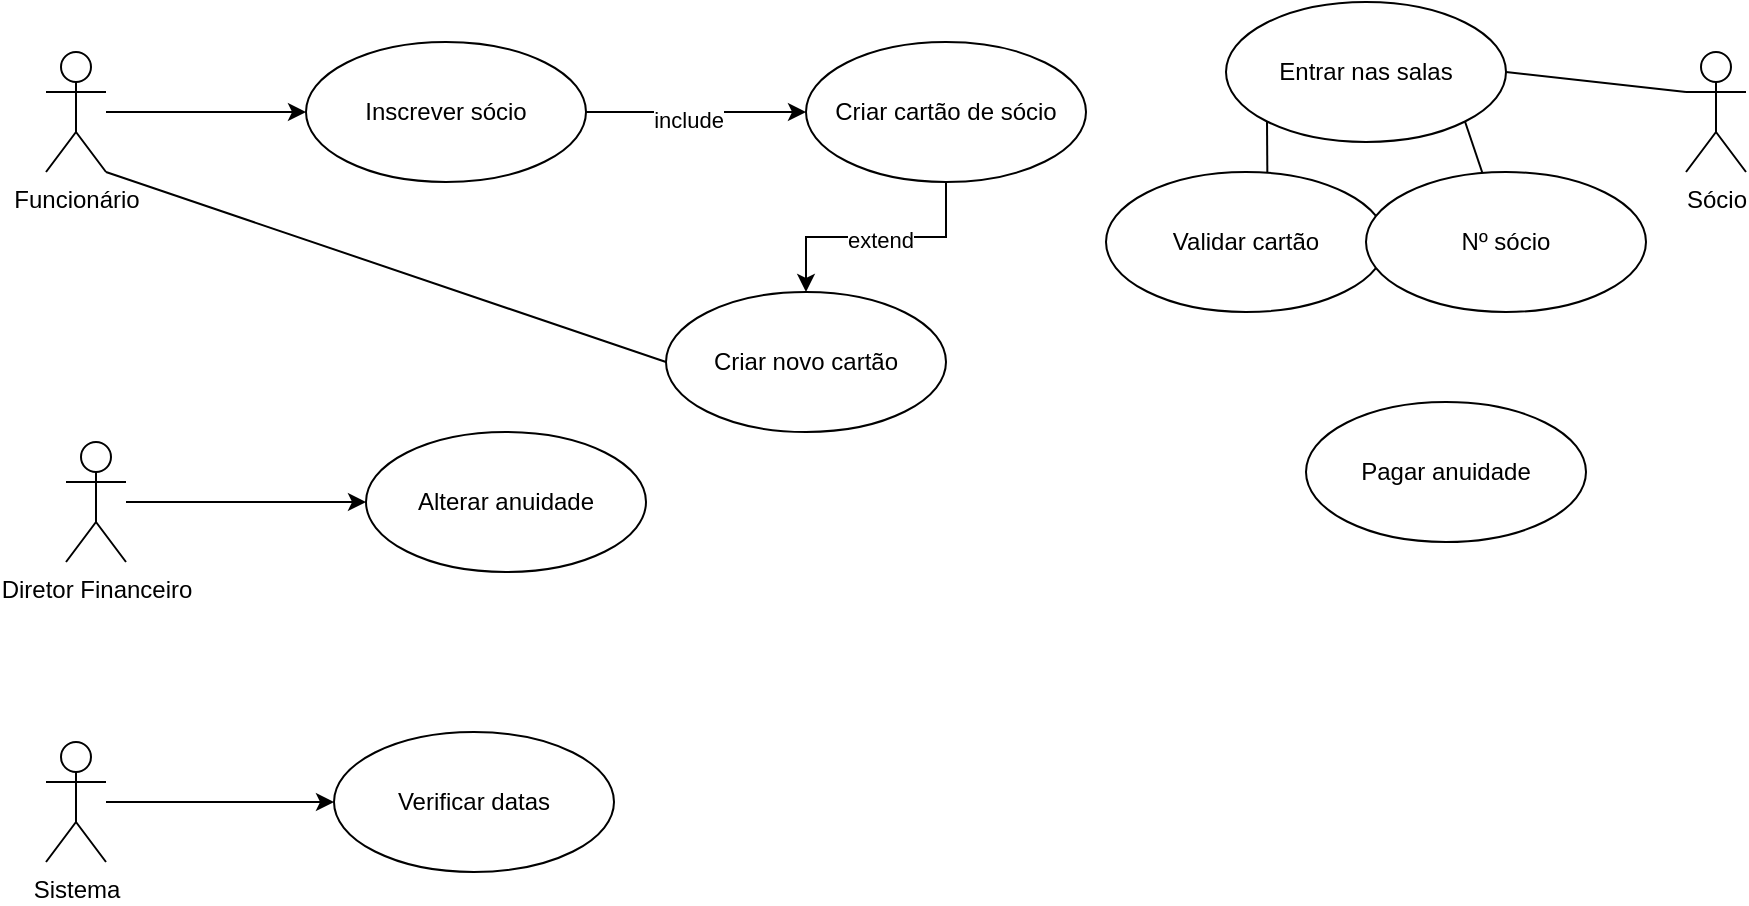 <mxfile version="26.0.13">
  <diagram name="Ginásio" id="sqR77hvDsRcVO-9Wcf4h">
    <mxGraphModel dx="1050" dy="557" grid="1" gridSize="10" guides="1" tooltips="1" connect="1" arrows="1" fold="1" page="1" pageScale="1" pageWidth="827" pageHeight="1169" math="0" shadow="0">
      <root>
        <mxCell id="0" />
        <mxCell id="1" parent="0" />
        <mxCell id="bDyWpsSk06RKxmON--17-1" style="edgeStyle=orthogonalEdgeStyle;rounded=0;orthogonalLoop=1;jettySize=auto;html=1;entryX=0;entryY=0.5;entryDx=0;entryDy=0;" edge="1" parent="1" source="bDyWpsSk06RKxmON--17-2" target="bDyWpsSk06RKxmON--17-5">
          <mxGeometry relative="1" as="geometry" />
        </mxCell>
        <mxCell id="bDyWpsSk06RKxmON--17-2" value="Funcionário" style="shape=umlActor;verticalLabelPosition=bottom;verticalAlign=top;html=1;" vertex="1" parent="1">
          <mxGeometry x="130" y="125" width="30" height="60" as="geometry" />
        </mxCell>
        <mxCell id="bDyWpsSk06RKxmON--17-3" style="edgeStyle=orthogonalEdgeStyle;rounded=0;orthogonalLoop=1;jettySize=auto;html=1;exitX=1;exitY=0.5;exitDx=0;exitDy=0;" edge="1" parent="1" source="bDyWpsSk06RKxmON--17-5" target="bDyWpsSk06RKxmON--17-8">
          <mxGeometry relative="1" as="geometry" />
        </mxCell>
        <mxCell id="bDyWpsSk06RKxmON--17-4" value="include" style="edgeLabel;html=1;align=center;verticalAlign=middle;resizable=0;points=[];" vertex="1" connectable="0" parent="bDyWpsSk06RKxmON--17-3">
          <mxGeometry x="-0.08" y="-4" relative="1" as="geometry">
            <mxPoint as="offset" />
          </mxGeometry>
        </mxCell>
        <mxCell id="bDyWpsSk06RKxmON--17-5" value="Inscrever sócio" style="ellipse;whiteSpace=wrap;html=1;" vertex="1" parent="1">
          <mxGeometry x="260" y="120" width="140" height="70" as="geometry" />
        </mxCell>
        <mxCell id="bDyWpsSk06RKxmON--17-6" style="edgeStyle=orthogonalEdgeStyle;rounded=0;orthogonalLoop=1;jettySize=auto;html=1;entryX=0.5;entryY=0;entryDx=0;entryDy=0;" edge="1" parent="1" source="bDyWpsSk06RKxmON--17-8" target="bDyWpsSk06RKxmON--17-11">
          <mxGeometry relative="1" as="geometry" />
        </mxCell>
        <mxCell id="bDyWpsSk06RKxmON--17-7" value="extend" style="edgeLabel;html=1;align=center;verticalAlign=middle;resizable=0;points=[];" vertex="1" connectable="0" parent="bDyWpsSk06RKxmON--17-6">
          <mxGeometry x="-0.031" y="1" relative="1" as="geometry">
            <mxPoint as="offset" />
          </mxGeometry>
        </mxCell>
        <mxCell id="bDyWpsSk06RKxmON--17-8" value="Criar cartão de sócio" style="ellipse;whiteSpace=wrap;html=1;" vertex="1" parent="1">
          <mxGeometry x="510" y="120" width="140" height="70" as="geometry" />
        </mxCell>
        <mxCell id="bDyWpsSk06RKxmON--17-9" style="edgeStyle=orthogonalEdgeStyle;rounded=0;orthogonalLoop=1;jettySize=auto;html=1;entryX=0;entryY=0.5;entryDx=0;entryDy=0;" edge="1" parent="1" source="bDyWpsSk06RKxmON--17-10" target="bDyWpsSk06RKxmON--17-12">
          <mxGeometry relative="1" as="geometry" />
        </mxCell>
        <mxCell id="bDyWpsSk06RKxmON--17-10" value="Diretor Financeiro" style="shape=umlActor;verticalLabelPosition=bottom;verticalAlign=top;html=1;" vertex="1" parent="1">
          <mxGeometry x="140" y="320" width="30" height="60" as="geometry" />
        </mxCell>
        <mxCell id="bDyWpsSk06RKxmON--17-11" value="Criar novo cartão" style="ellipse;whiteSpace=wrap;html=1;" vertex="1" parent="1">
          <mxGeometry x="440" y="245" width="140" height="70" as="geometry" />
        </mxCell>
        <mxCell id="bDyWpsSk06RKxmON--17-12" value="Alterar anuidade" style="ellipse;whiteSpace=wrap;html=1;" vertex="1" parent="1">
          <mxGeometry x="290" y="315" width="140" height="70" as="geometry" />
        </mxCell>
        <mxCell id="bDyWpsSk06RKxmON--17-13" style="edgeStyle=orthogonalEdgeStyle;rounded=0;orthogonalLoop=1;jettySize=auto;html=1;entryX=0;entryY=0.5;entryDx=0;entryDy=0;" edge="1" parent="1" source="bDyWpsSk06RKxmON--17-14" target="bDyWpsSk06RKxmON--17-17">
          <mxGeometry relative="1" as="geometry" />
        </mxCell>
        <mxCell id="bDyWpsSk06RKxmON--17-14" value="Sistema" style="shape=umlActor;verticalLabelPosition=bottom;verticalAlign=top;html=1;" vertex="1" parent="1">
          <mxGeometry x="130" y="470" width="30" height="60" as="geometry" />
        </mxCell>
        <mxCell id="bDyWpsSk06RKxmON--17-17" value="Verificar datas" style="ellipse;whiteSpace=wrap;html=1;" vertex="1" parent="1">
          <mxGeometry x="274" y="465" width="140" height="70" as="geometry" />
        </mxCell>
        <mxCell id="bDyWpsSk06RKxmON--17-18" value="Sócio" style="shape=umlActor;verticalLabelPosition=bottom;verticalAlign=top;html=1;" vertex="1" parent="1">
          <mxGeometry x="950" y="125" width="30" height="60" as="geometry" />
        </mxCell>
        <mxCell id="bDyWpsSk06RKxmON--17-20" value="Entrar nas salas" style="ellipse;whiteSpace=wrap;html=1;" vertex="1" parent="1">
          <mxGeometry x="720" y="100" width="140" height="70" as="geometry" />
        </mxCell>
        <mxCell id="bDyWpsSk06RKxmON--17-21" value="" style="endArrow=none;html=1;rounded=0;exitX=1;exitY=1;exitDx=0;exitDy=0;exitPerimeter=0;entryX=0;entryY=0.5;entryDx=0;entryDy=0;" edge="1" parent="1" source="bDyWpsSk06RKxmON--17-2" target="bDyWpsSk06RKxmON--17-11">
          <mxGeometry width="50" height="50" relative="1" as="geometry">
            <mxPoint x="490" y="320" as="sourcePoint" />
            <mxPoint x="540" y="270" as="targetPoint" />
          </mxGeometry>
        </mxCell>
        <mxCell id="bDyWpsSk06RKxmON--17-22" value="" style="endArrow=none;html=1;rounded=0;entryX=0;entryY=0.333;entryDx=0;entryDy=0;entryPerimeter=0;exitX=1;exitY=0.5;exitDx=0;exitDy=0;" edge="1" parent="1" source="bDyWpsSk06RKxmON--17-20" target="bDyWpsSk06RKxmON--17-18">
          <mxGeometry width="50" height="50" relative="1" as="geometry">
            <mxPoint x="490" y="320" as="sourcePoint" />
            <mxPoint x="540" y="270" as="targetPoint" />
          </mxGeometry>
        </mxCell>
        <mxCell id="bDyWpsSk06RKxmON--17-23" value="" style="endArrow=none;html=1;rounded=0;entryX=1;entryY=1;entryDx=0;entryDy=0;" edge="1" parent="1" source="bDyWpsSk06RKxmON--17-26" target="bDyWpsSk06RKxmON--17-20">
          <mxGeometry width="50" height="50" relative="1" as="geometry">
            <mxPoint x="840" y="240" as="sourcePoint" />
            <mxPoint x="540" y="270" as="targetPoint" />
          </mxGeometry>
        </mxCell>
        <mxCell id="bDyWpsSk06RKxmON--17-24" value="" style="endArrow=none;html=1;rounded=0;entryX=0;entryY=1;entryDx=0;entryDy=0;" edge="1" parent="1" target="bDyWpsSk06RKxmON--17-20">
          <mxGeometry width="50" height="50" relative="1" as="geometry">
            <mxPoint x="741" y="240" as="sourcePoint" />
            <mxPoint x="540" y="270" as="targetPoint" />
          </mxGeometry>
        </mxCell>
        <mxCell id="bDyWpsSk06RKxmON--17-25" value="Validar cartão" style="ellipse;whiteSpace=wrap;html=1;" vertex="1" parent="1">
          <mxGeometry x="660" y="185" width="140" height="70" as="geometry" />
        </mxCell>
        <mxCell id="bDyWpsSk06RKxmON--17-27" value="" style="endArrow=none;html=1;rounded=0;entryX=1;entryY=1;entryDx=0;entryDy=0;" edge="1" parent="1" target="bDyWpsSk06RKxmON--17-26">
          <mxGeometry width="50" height="50" relative="1" as="geometry">
            <mxPoint x="840" y="240" as="sourcePoint" />
            <mxPoint x="839" y="160" as="targetPoint" />
          </mxGeometry>
        </mxCell>
        <mxCell id="bDyWpsSk06RKxmON--17-26" value="Nº sócio" style="ellipse;whiteSpace=wrap;html=1;" vertex="1" parent="1">
          <mxGeometry x="790" y="185" width="140" height="70" as="geometry" />
        </mxCell>
        <mxCell id="bDyWpsSk06RKxmON--17-28" value="Pagar anuidade" style="ellipse;whiteSpace=wrap;html=1;" vertex="1" parent="1">
          <mxGeometry x="760" y="300" width="140" height="70" as="geometry" />
        </mxCell>
      </root>
    </mxGraphModel>
  </diagram>
</mxfile>
